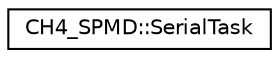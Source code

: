 digraph "Graphical Class Hierarchy"
{
  edge [fontname="Helvetica",fontsize="10",labelfontname="Helvetica",labelfontsize="10"];
  node [fontname="Helvetica",fontsize="10",shape=record];
  rankdir="LR";
  Node0 [label="CH4_SPMD::SerialTask",height=0.2,width=0.4,color="black", fillcolor="white", style="filled",URL="$classCH4__SPMD_1_1SerialTask.html"];
}
